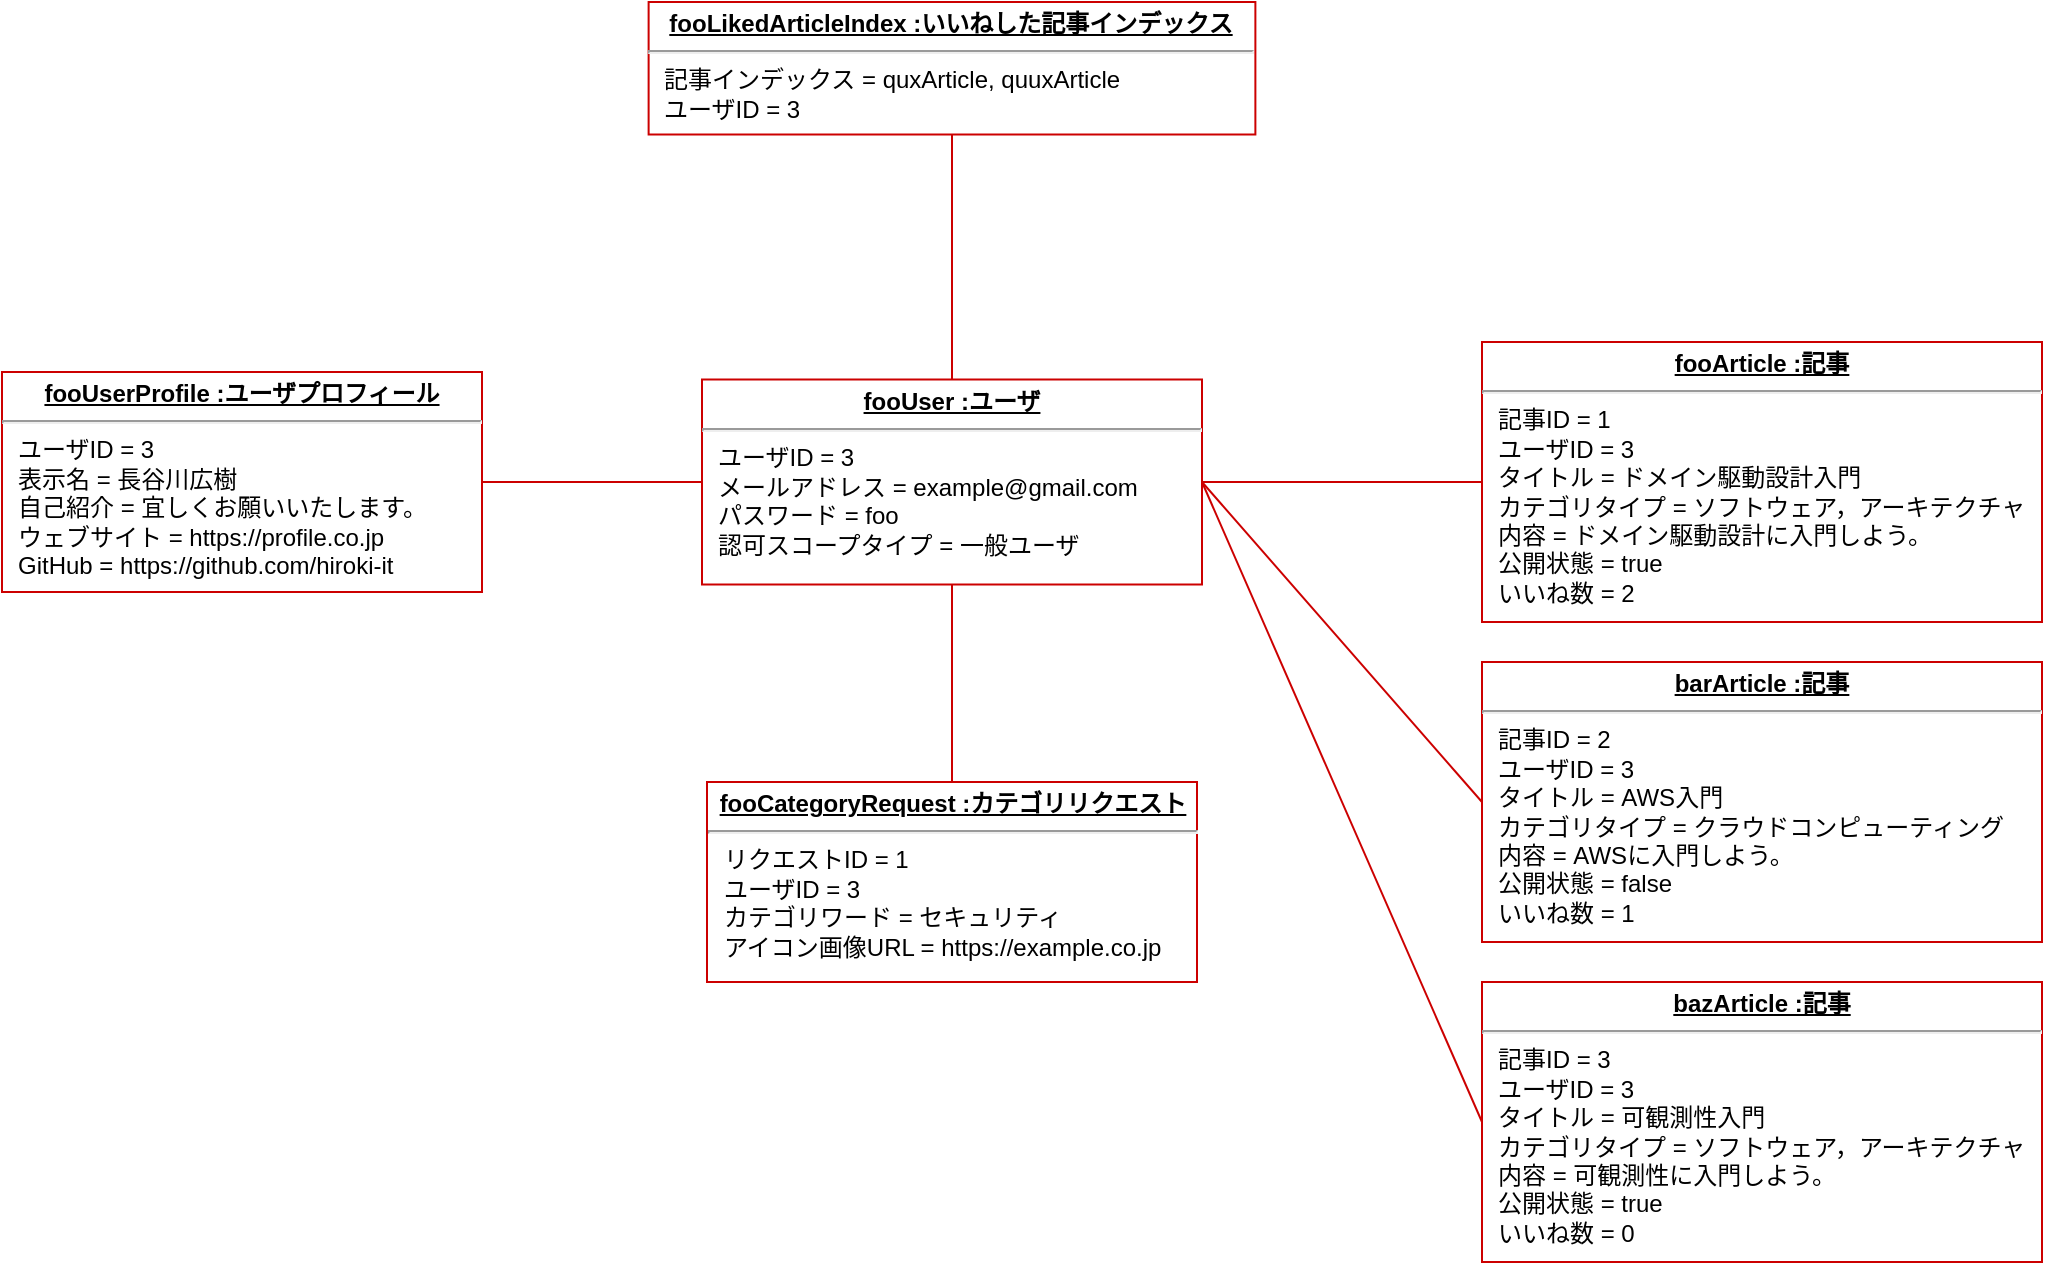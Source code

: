 <mxfile version="13.9.9" type="device"><diagram id="OTeA9lLUiU1dbZIo150b" name="一般ユーザ"><mxGraphModel dx="1913" dy="754" grid="1" gridSize="10" guides="1" tooltips="1" connect="1" arrows="1" fold="1" page="1" pageScale="1" pageWidth="827" pageHeight="1169" math="0" shadow="0"><root><mxCell id="0"/><mxCell id="1" parent="0"/><mxCell id="ms08aWK_DdqWhPKGS5TH-1" value="&lt;p style=&quot;margin: 0px ; margin-top: 4px ; text-align: center ; text-decoration: underline&quot;&gt;&lt;b&gt;fooArticle :記事&lt;/b&gt;&lt;/p&gt;&lt;hr&gt;&lt;p style=&quot;margin: 0px 0px 0px 8px&quot;&gt;記事ID = 1&lt;/p&gt;&lt;p style=&quot;margin: 0px 0px 0px 8px&quot;&gt;ユーザID = 3&lt;/p&gt;&lt;p style=&quot;margin: 0px ; margin-left: 8px&quot;&gt;タイトル = ドメイン駆動設計入門&lt;br&gt;カテゴリタイプ = ソフトウェア，アーキテクチャ&lt;br&gt;内容 = ドメイン駆動設計に入門しよう。&lt;/p&gt;&lt;p style=&quot;margin: 0px ; margin-left: 8px&quot;&gt;公開状態 = true&lt;/p&gt;&lt;p style=&quot;margin: 0px ; margin-left: 8px&quot;&gt;いいね数 = 2&lt;/p&gt;" style="verticalAlign=top;align=left;overflow=fill;fontSize=12;fontFamily=Helvetica;html=1;strokeColor=#CC0000;" parent="1" vertex="1"><mxGeometry x="350" y="460" width="280" height="140" as="geometry"/></mxCell><mxCell id="ms08aWK_DdqWhPKGS5TH-2" value="&lt;p style=&quot;margin: 0px ; margin-top: 4px ; text-align: center ; text-decoration: underline&quot;&gt;&lt;b&gt;barArticle :記事&lt;/b&gt;&lt;/p&gt;&lt;hr&gt;&lt;p style=&quot;margin: 0px 0px 0px 8px&quot;&gt;記事ID = 2&lt;/p&gt;&lt;p style=&quot;margin: 0px 0px 0px 8px&quot;&gt;ユーザID = 3&lt;/p&gt;&lt;p style=&quot;margin: 0px ; margin-left: 8px&quot;&gt;タイトル = AWS入門&lt;br&gt;カテゴリタイプ = クラウドコンピューティング&lt;br&gt;内容 = AWSに入門しよう。&lt;/p&gt;&lt;p style=&quot;margin: 0px ; margin-left: 8px&quot;&gt;公開状態 = false&lt;/p&gt;&lt;p style=&quot;margin: 0px ; margin-left: 8px&quot;&gt;いいね数 = 1&lt;br&gt;&lt;/p&gt;" style="verticalAlign=top;align=left;overflow=fill;fontSize=12;fontFamily=Helvetica;html=1;strokeColor=#CC0000;" parent="1" vertex="1"><mxGeometry x="350" y="620" width="280" height="140" as="geometry"/></mxCell><mxCell id="ms08aWK_DdqWhPKGS5TH-3" value="&lt;p style=&quot;margin: 0px ; margin-top: 4px ; text-align: center ; text-decoration: underline&quot;&gt;&lt;b&gt;bazArticle :記事&lt;/b&gt;&lt;/p&gt;&lt;hr&gt;&lt;p style=&quot;margin: 0px ; margin-left: 8px&quot;&gt;記事ID = 3&lt;/p&gt;&lt;p style=&quot;margin: 0px ; margin-left: 8px&quot;&gt;ユーザID = 3&lt;/p&gt;&lt;p style=&quot;margin: 0px ; margin-left: 8px&quot;&gt;タイトル = 可観測性入門&lt;br&gt;カテゴリタイプ = ソフトウェア，アーキテクチャ&lt;br&gt;内容 = 可観測性に入門しよう。&lt;/p&gt;&lt;p style=&quot;margin: 0px ; margin-left: 8px&quot;&gt;公開状態 = true&lt;/p&gt;&lt;p style=&quot;margin: 0px ; margin-left: 8px&quot;&gt;いいね数 = 0&lt;br&gt;&lt;/p&gt;&lt;p style=&quot;margin: 0px ; margin-left: 8px&quot;&gt;&lt;br&gt;&lt;/p&gt;" style="verticalAlign=top;align=left;overflow=fill;fontSize=12;fontFamily=Helvetica;html=1;strokeColor=#CC0000;" parent="1" vertex="1"><mxGeometry x="350" y="780" width="280" height="140" as="geometry"/></mxCell><mxCell id="ms08aWK_DdqWhPKGS5TH-4" value="&lt;p style=&quot;margin: 0px ; margin-top: 4px ; text-align: center ; text-decoration: underline&quot;&gt;&lt;b&gt;fooUser :ユーザ&lt;/b&gt;&lt;/p&gt;&lt;hr&gt;&lt;p style=&quot;margin: 0px ; margin-left: 8px&quot;&gt;ユーザID = 3&lt;/p&gt;&lt;p style=&quot;margin: 0px ; margin-left: 8px&quot;&gt;メールアドレス = example@gmail.com&lt;br&gt;パスワード = foo&lt;/p&gt;&lt;p style=&quot;margin: 0px ; margin-left: 8px&quot;&gt;認可スコープタイプ = 一般ユーザ&lt;/p&gt;&lt;p style=&quot;margin: 0px ; margin-left: 8px&quot;&gt;&lt;br&gt;&lt;/p&gt;" style="verticalAlign=top;align=left;overflow=fill;fontSize=12;fontFamily=Helvetica;html=1;strokeColor=#CC0000;" parent="1" vertex="1"><mxGeometry x="-40" y="478.75" width="250" height="102.5" as="geometry"/></mxCell><mxCell id="ms08aWK_DdqWhPKGS5TH-5" value="" style="endArrow=none;html=1;entryX=0;entryY=0.5;entryDx=0;entryDy=0;strokeColor=#CC0000;" parent="1" target="ms08aWK_DdqWhPKGS5TH-2" edge="1"><mxGeometry width="50" height="50" relative="1" as="geometry"><mxPoint x="210" y="530" as="sourcePoint"/><mxPoint x="250" y="560" as="targetPoint"/></mxGeometry></mxCell><mxCell id="ms08aWK_DdqWhPKGS5TH-6" value="" style="endArrow=none;html=1;entryX=0;entryY=0.5;entryDx=0;entryDy=0;exitX=1;exitY=0.5;exitDx=0;exitDy=0;strokeColor=#CC0000;" parent="1" source="ms08aWK_DdqWhPKGS5TH-4" target="ms08aWK_DdqWhPKGS5TH-1" edge="1"><mxGeometry width="50" height="50" relative="1" as="geometry"><mxPoint x="210" y="705" as="sourcePoint"/><mxPoint x="340" y="715" as="targetPoint"/></mxGeometry></mxCell><mxCell id="ms08aWK_DdqWhPKGS5TH-7" value="" style="endArrow=none;html=1;entryX=0;entryY=0.5;entryDx=0;entryDy=0;exitX=1;exitY=0.5;exitDx=0;exitDy=0;strokeColor=#CC0000;" parent="1" source="ms08aWK_DdqWhPKGS5TH-4" target="ms08aWK_DdqWhPKGS5TH-3" edge="1"><mxGeometry width="50" height="50" relative="1" as="geometry"><mxPoint x="200" y="755" as="sourcePoint"/><mxPoint x="320" y="755" as="targetPoint"/></mxGeometry></mxCell><mxCell id="ms08aWK_DdqWhPKGS5TH-12" value="&lt;p style=&quot;margin: 0px ; margin-top: 4px ; text-align: center ; text-decoration: underline&quot;&gt;&lt;b&gt;fooCategoryRequest :カテゴリリクエスト&lt;/b&gt;&lt;/p&gt;&lt;hr&gt;&lt;p style=&quot;margin: 0px 0px 0px 8px&quot;&gt;リクエストID = 1&lt;/p&gt;&lt;p style=&quot;margin: 0px 0px 0px 8px&quot;&gt;ユーザID = 3&lt;/p&gt;&lt;p style=&quot;margin: 0px 0px 0px 8px&quot;&gt;カテゴリワード = セキュリティ&lt;/p&gt;&lt;p style=&quot;margin: 0px 0px 0px 8px&quot;&gt;アイコン画像URL = https://example.co.jp&lt;/p&gt;" style="verticalAlign=top;align=left;overflow=fill;fontSize=12;fontFamily=Helvetica;html=1;strokeColor=#CC0000;" parent="1" vertex="1"><mxGeometry x="-37.5" y="680" width="245" height="100" as="geometry"/></mxCell><mxCell id="ms08aWK_DdqWhPKGS5TH-14" value="&lt;p style=&quot;margin: 0px ; margin-top: 4px ; text-align: center ; text-decoration: underline&quot;&gt;&lt;b&gt;fooLikedArticleIndex :いいねした記事インデックス&lt;/b&gt;&lt;/p&gt;&lt;hr&gt;&lt;p style=&quot;margin: 0px 0px 0px 8px&quot;&gt;記事インデックス = quxArticle, quuxArticle&amp;nbsp;&lt;/p&gt;&lt;p style=&quot;margin: 0px 0px 0px 8px&quot;&gt;ユーザID = 3&lt;/p&gt;" style="verticalAlign=top;align=left;overflow=fill;fontSize=12;fontFamily=Helvetica;html=1;strokeColor=#CC0000;" parent="1" vertex="1"><mxGeometry x="-66.69" y="290" width="303.38" height="66.25" as="geometry"/></mxCell><mxCell id="WHlAYQI34U6mW_9Bm_gB-1" value="" style="endArrow=none;html=1;entryX=0.5;entryY=0;entryDx=0;entryDy=0;exitX=0.5;exitY=1;exitDx=0;exitDy=0;strokeColor=#CC0000;" parent="1" source="ms08aWK_DdqWhPKGS5TH-4" target="ms08aWK_DdqWhPKGS5TH-12" edge="1"><mxGeometry width="50" height="50" relative="1" as="geometry"><mxPoint x="50" y="622.5" as="sourcePoint"/><mxPoint x="170" y="902.5" as="targetPoint"/></mxGeometry></mxCell><mxCell id="WHlAYQI34U6mW_9Bm_gB-2" value="" style="endArrow=none;html=1;entryX=0.5;entryY=1;entryDx=0;entryDy=0;exitX=0.5;exitY=0;exitDx=0;exitDy=0;strokeColor=#CC0000;" parent="1" source="ms08aWK_DdqWhPKGS5TH-4" target="ms08aWK_DdqWhPKGS5TH-14" edge="1"><mxGeometry width="50" height="50" relative="1" as="geometry"><mxPoint x="-110" y="560" as="sourcePoint"/><mxPoint x="-110" y="657.5" as="targetPoint"/></mxGeometry></mxCell><mxCell id="76IJNW5xvApebwOwJ2Ju-1" value="&lt;p style=&quot;margin: 0px ; margin-top: 4px ; text-align: center ; text-decoration: underline&quot;&gt;&lt;b&gt;fooUserProfile :ユーザプロフィール&lt;/b&gt;&lt;/p&gt;&lt;hr&gt;&lt;p style=&quot;margin: 0px 0px 0px 8px&quot;&gt;ユーザID = 3&lt;/p&gt;&lt;p style=&quot;margin: 0px 0px 0px 8px&quot;&gt;表示名 = 長谷川広樹&lt;/p&gt;&lt;p style=&quot;margin: 0px 0px 0px 8px&quot;&gt;自己紹介 = 宜しくお願いいたします。&lt;/p&gt;&lt;p style=&quot;margin: 0px 0px 0px 8px&quot;&gt;ウェブサイト = https://profile.co.jp&lt;/p&gt;&lt;p style=&quot;margin: 0px 0px 0px 8px&quot;&gt;GitHub =&amp;nbsp;https://github.com/hiroki-it&lt;/p&gt;&lt;p style=&quot;margin: 0px 0px 0px 8px&quot;&gt;&lt;br&gt;&lt;/p&gt;" style="verticalAlign=top;align=left;overflow=fill;fontSize=12;fontFamily=Helvetica;html=1;strokeColor=#CC0000;" parent="1" vertex="1"><mxGeometry x="-390" y="475" width="240" height="110" as="geometry"/></mxCell><mxCell id="76IJNW5xvApebwOwJ2Ju-2" value="" style="endArrow=none;html=1;entryX=1;entryY=0.5;entryDx=0;entryDy=0;exitX=0;exitY=0.5;exitDx=0;exitDy=0;strokeColor=#CC0000;" parent="1" source="ms08aWK_DdqWhPKGS5TH-4" target="76IJNW5xvApebwOwJ2Ju-1" edge="1"><mxGeometry width="50" height="50" relative="1" as="geometry"><mxPoint x="-120" y="563.12" as="sourcePoint"/><mxPoint x="-120" y="660.62" as="targetPoint"/></mxGeometry></mxCell></root></mxGraphModel></diagram></mxfile>